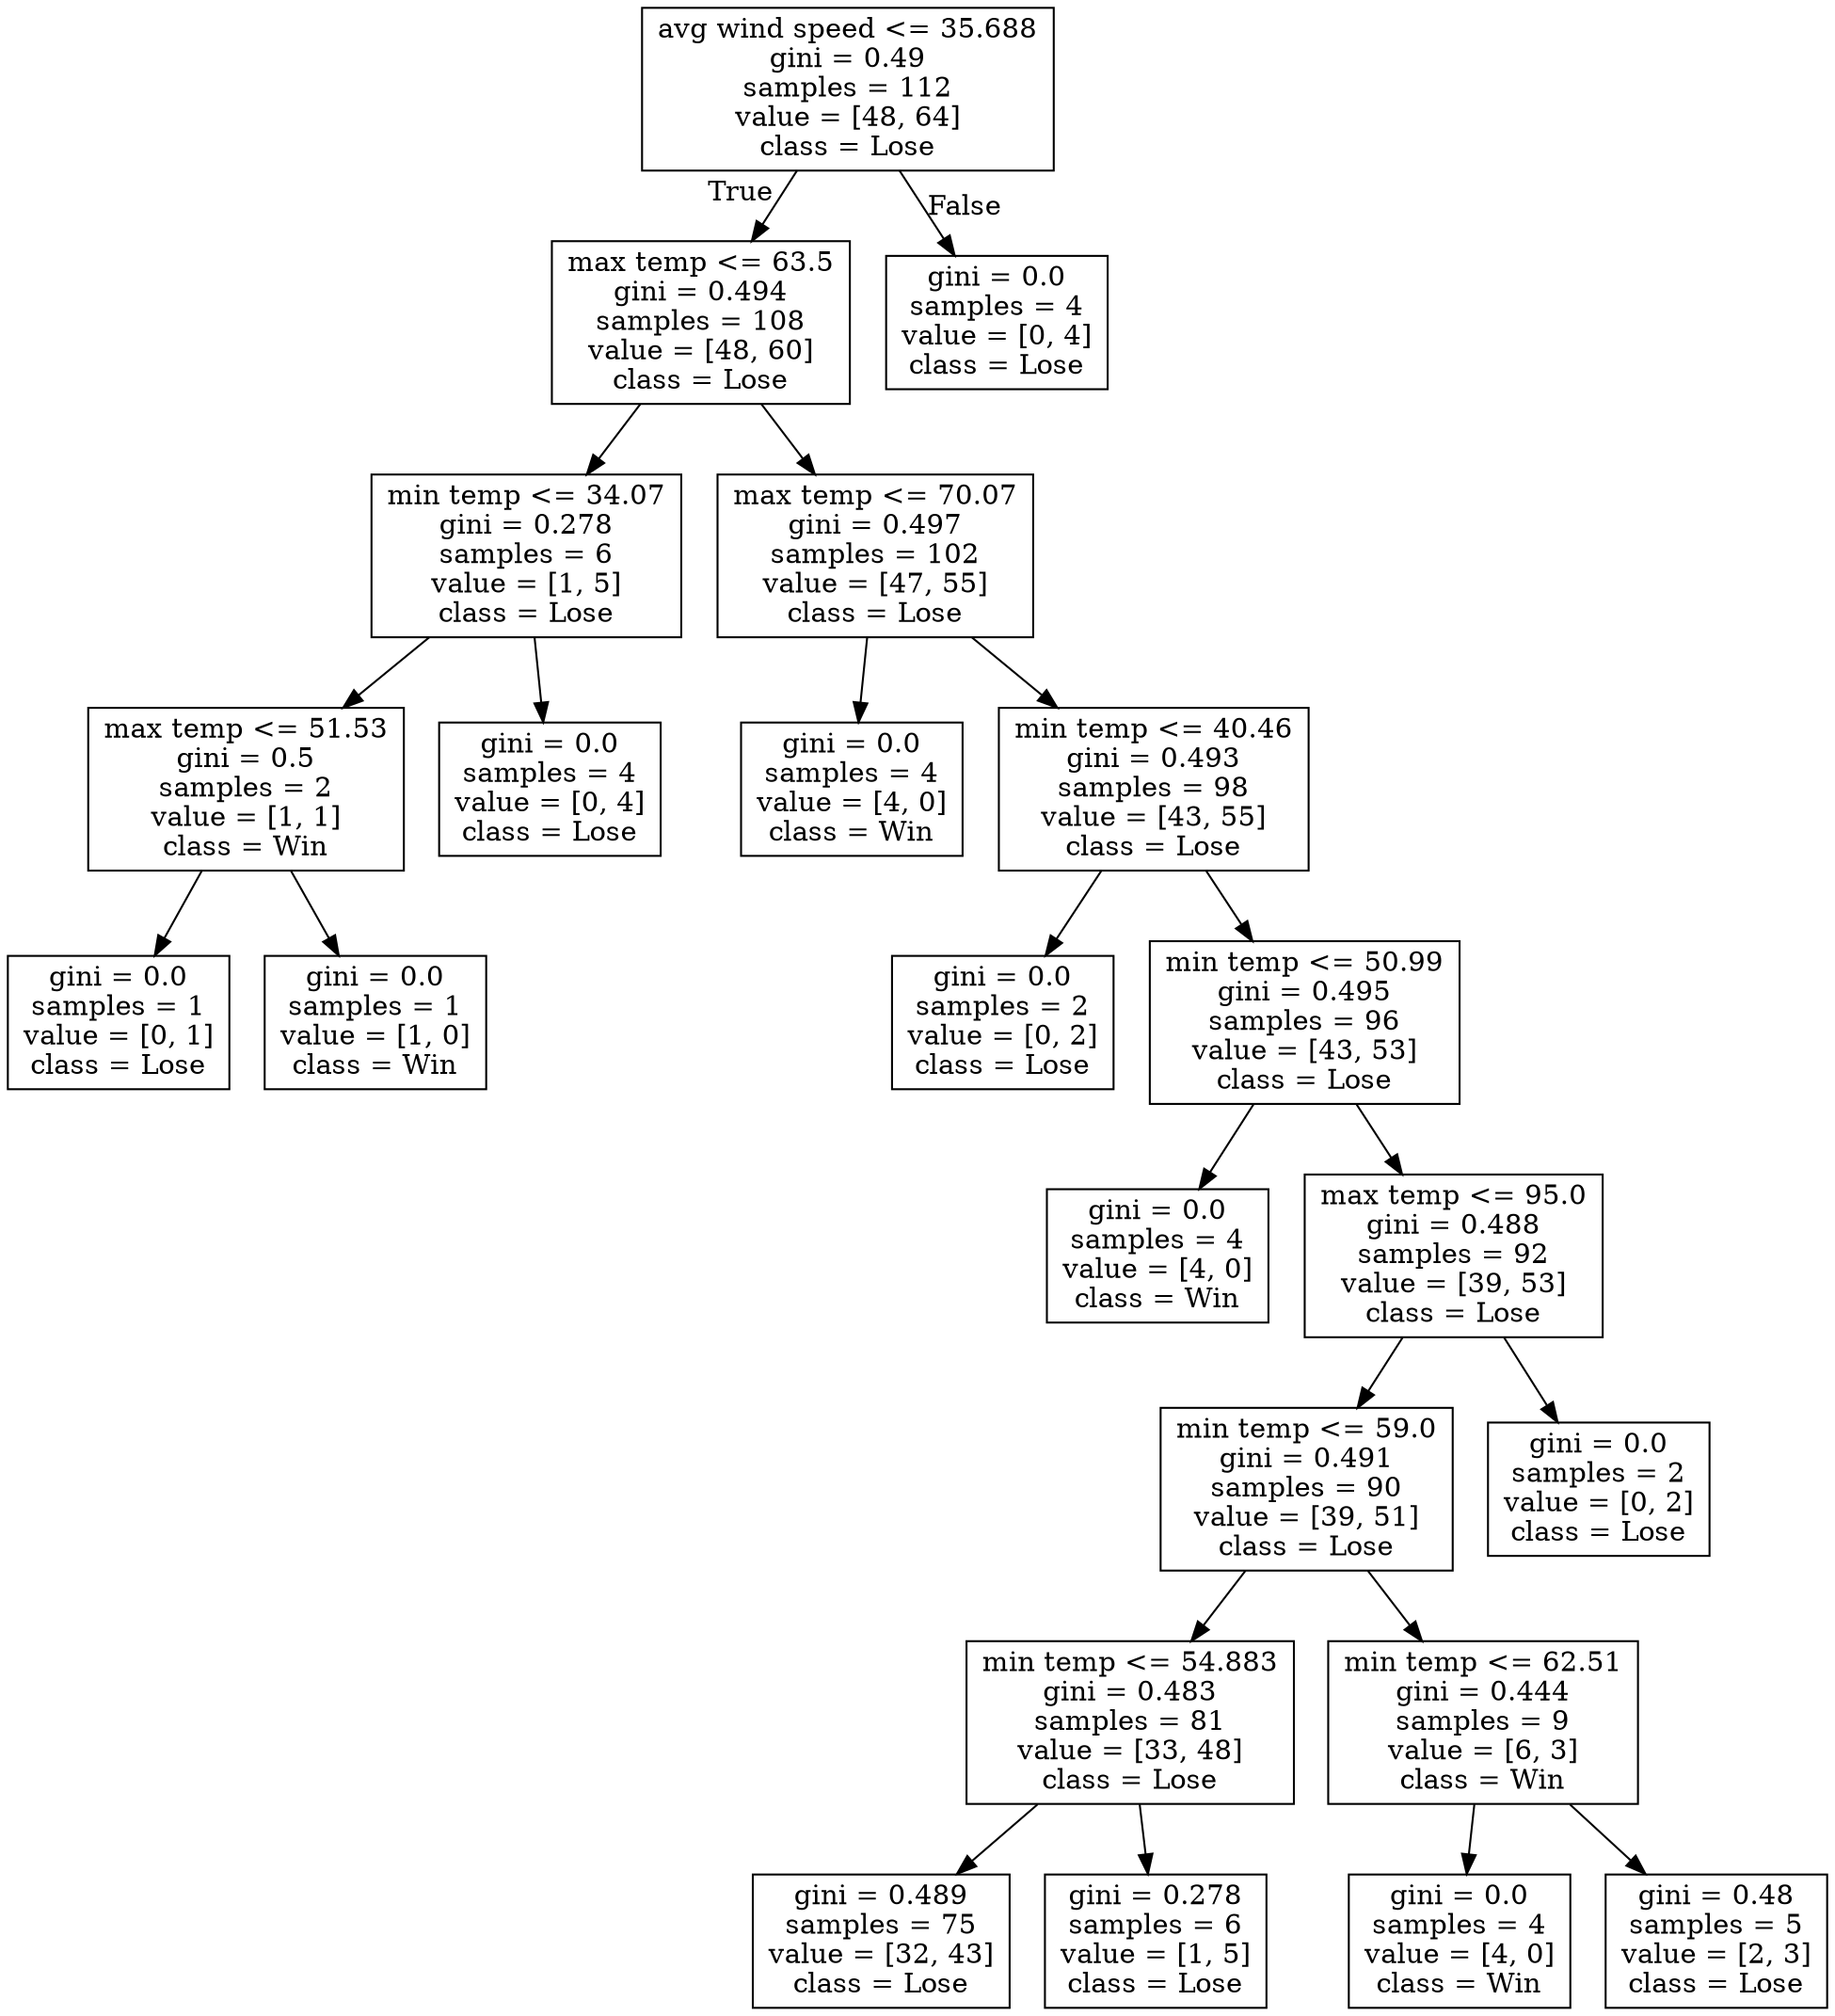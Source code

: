 digraph Tree {
node [shape=box] ;
0 [label="avg wind speed <= 35.688\ngini = 0.49\nsamples = 112\nvalue = [48, 64]\nclass = Lose"] ;
1 [label="max temp <= 63.5\ngini = 0.494\nsamples = 108\nvalue = [48, 60]\nclass = Lose"] ;
0 -> 1 [labeldistance=2.5, labelangle=45, headlabel="True"] ;
2 [label="min temp <= 34.07\ngini = 0.278\nsamples = 6\nvalue = [1, 5]\nclass = Lose"] ;
1 -> 2 ;
3 [label="max temp <= 51.53\ngini = 0.5\nsamples = 2\nvalue = [1, 1]\nclass = Win"] ;
2 -> 3 ;
4 [label="gini = 0.0\nsamples = 1\nvalue = [0, 1]\nclass = Lose"] ;
3 -> 4 ;
5 [label="gini = 0.0\nsamples = 1\nvalue = [1, 0]\nclass = Win"] ;
3 -> 5 ;
6 [label="gini = 0.0\nsamples = 4\nvalue = [0, 4]\nclass = Lose"] ;
2 -> 6 ;
7 [label="max temp <= 70.07\ngini = 0.497\nsamples = 102\nvalue = [47, 55]\nclass = Lose"] ;
1 -> 7 ;
8 [label="gini = 0.0\nsamples = 4\nvalue = [4, 0]\nclass = Win"] ;
7 -> 8 ;
9 [label="min temp <= 40.46\ngini = 0.493\nsamples = 98\nvalue = [43, 55]\nclass = Lose"] ;
7 -> 9 ;
10 [label="gini = 0.0\nsamples = 2\nvalue = [0, 2]\nclass = Lose"] ;
9 -> 10 ;
11 [label="min temp <= 50.99\ngini = 0.495\nsamples = 96\nvalue = [43, 53]\nclass = Lose"] ;
9 -> 11 ;
12 [label="gini = 0.0\nsamples = 4\nvalue = [4, 0]\nclass = Win"] ;
11 -> 12 ;
13 [label="max temp <= 95.0\ngini = 0.488\nsamples = 92\nvalue = [39, 53]\nclass = Lose"] ;
11 -> 13 ;
14 [label="min temp <= 59.0\ngini = 0.491\nsamples = 90\nvalue = [39, 51]\nclass = Lose"] ;
13 -> 14 ;
15 [label="min temp <= 54.883\ngini = 0.483\nsamples = 81\nvalue = [33, 48]\nclass = Lose"] ;
14 -> 15 ;
16 [label="gini = 0.489\nsamples = 75\nvalue = [32, 43]\nclass = Lose"] ;
15 -> 16 ;
17 [label="gini = 0.278\nsamples = 6\nvalue = [1, 5]\nclass = Lose"] ;
15 -> 17 ;
18 [label="min temp <= 62.51\ngini = 0.444\nsamples = 9\nvalue = [6, 3]\nclass = Win"] ;
14 -> 18 ;
19 [label="gini = 0.0\nsamples = 4\nvalue = [4, 0]\nclass = Win"] ;
18 -> 19 ;
20 [label="gini = 0.48\nsamples = 5\nvalue = [2, 3]\nclass = Lose"] ;
18 -> 20 ;
21 [label="gini = 0.0\nsamples = 2\nvalue = [0, 2]\nclass = Lose"] ;
13 -> 21 ;
22 [label="gini = 0.0\nsamples = 4\nvalue = [0, 4]\nclass = Lose"] ;
0 -> 22 [labeldistance=2.5, labelangle=-45, headlabel="False"] ;
}